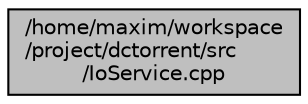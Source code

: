 digraph "/home/maxim/workspace/project/dctorrent/src/IoService.cpp"
{
  edge [fontname="Helvetica",fontsize="10",labelfontname="Helvetica",labelfontsize="10"];
  node [fontname="Helvetica",fontsize="10",shape=record];
  Node317 [label="/home/maxim/workspace\l/project/dctorrent/src\l/IoService.cpp",height=0.2,width=0.4,color="black", fillcolor="grey75", style="filled", fontcolor="black"];
}
